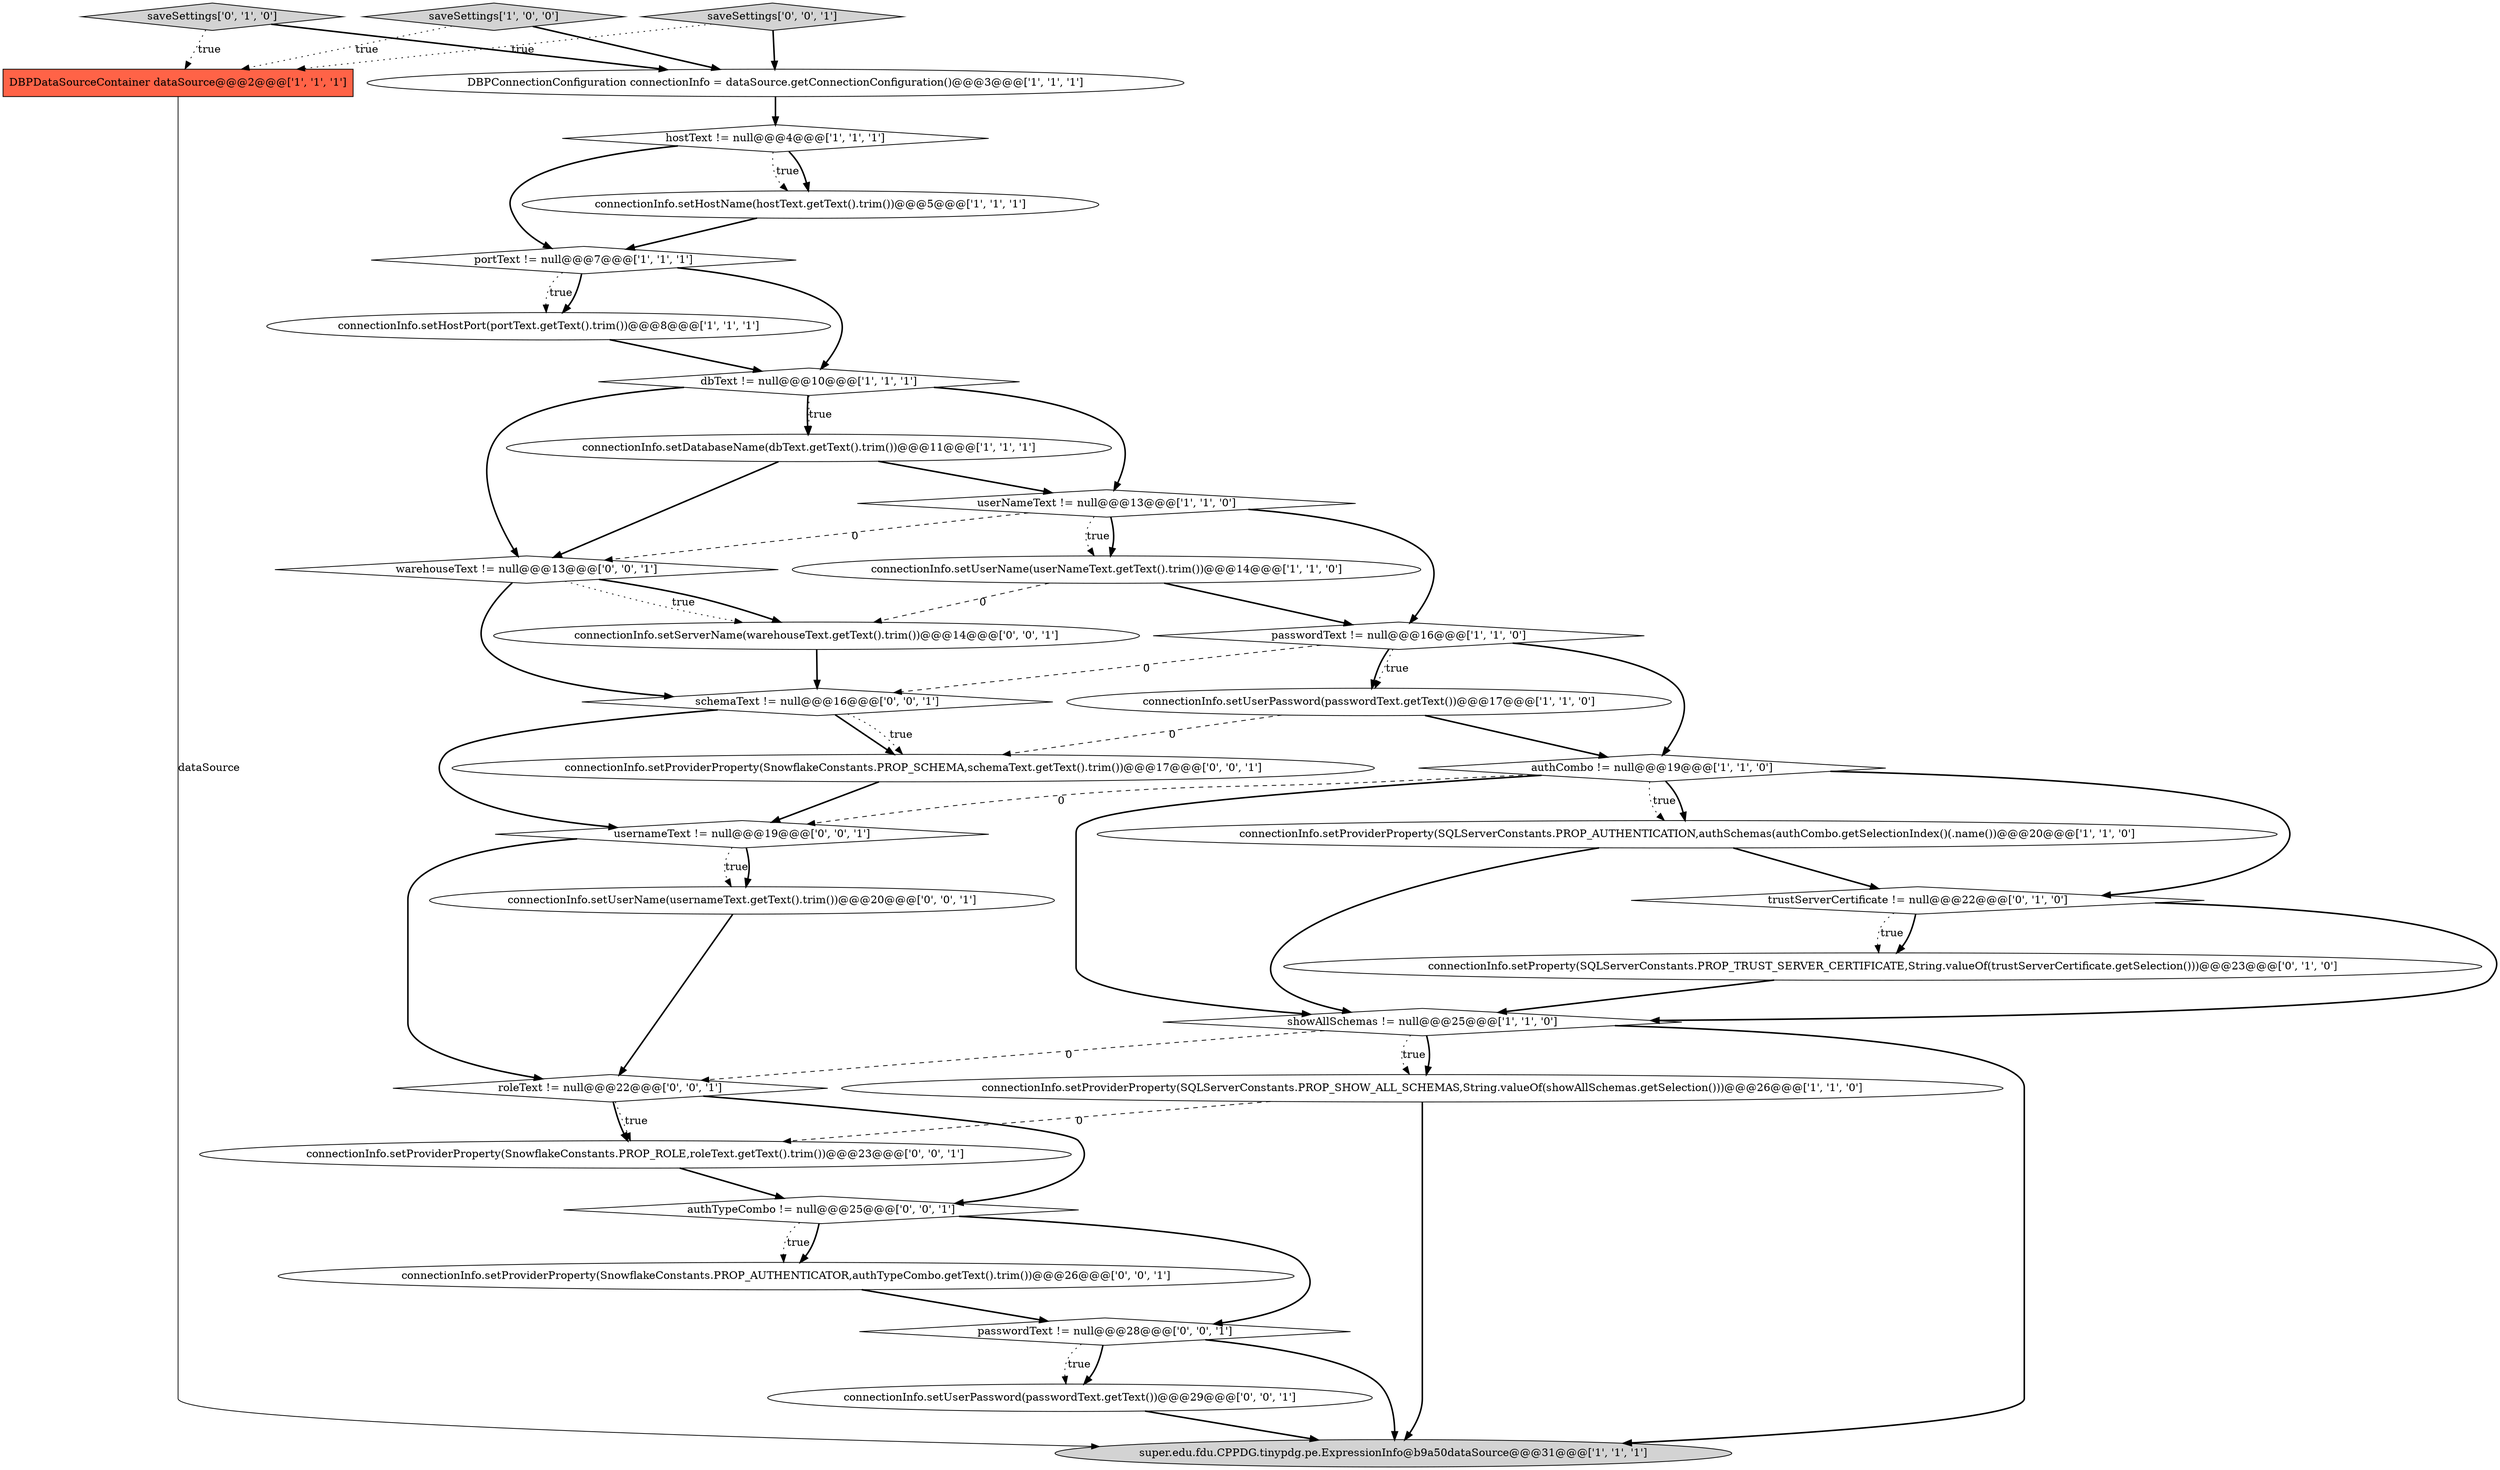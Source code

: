 digraph {
20 [style = filled, label = "trustServerCertificate != null@@@22@@@['0', '1', '0']", fillcolor = white, shape = diamond image = "AAA1AAABBB2BBB"];
11 [style = filled, label = "dbText != null@@@10@@@['1', '1', '1']", fillcolor = white, shape = diamond image = "AAA0AAABBB1BBB"];
2 [style = filled, label = "connectionInfo.setProviderProperty(SQLServerConstants.PROP_SHOW_ALL_SCHEMAS,String.valueOf(showAllSchemas.getSelection()))@@@26@@@['1', '1', '0']", fillcolor = white, shape = ellipse image = "AAA0AAABBB1BBB"];
25 [style = filled, label = "authTypeCombo != null@@@25@@@['0', '0', '1']", fillcolor = white, shape = diamond image = "AAA0AAABBB3BBB"];
28 [style = filled, label = "connectionInfo.setProviderProperty(SnowflakeConstants.PROP_AUTHENTICATOR,authTypeCombo.getText().trim())@@@26@@@['0', '0', '1']", fillcolor = white, shape = ellipse image = "AAA0AAABBB3BBB"];
4 [style = filled, label = "super.edu.fdu.CPPDG.tinypdg.pe.ExpressionInfo@b9a50dataSource@@@31@@@['1', '1', '1']", fillcolor = lightgray, shape = ellipse image = "AAA0AAABBB1BBB"];
8 [style = filled, label = "authCombo != null@@@19@@@['1', '1', '0']", fillcolor = white, shape = diamond image = "AAA0AAABBB1BBB"];
32 [style = filled, label = "usernameText != null@@@19@@@['0', '0', '1']", fillcolor = white, shape = diamond image = "AAA0AAABBB3BBB"];
29 [style = filled, label = "warehouseText != null@@@13@@@['0', '0', '1']", fillcolor = white, shape = diamond image = "AAA0AAABBB3BBB"];
5 [style = filled, label = "hostText != null@@@4@@@['1', '1', '1']", fillcolor = white, shape = diamond image = "AAA0AAABBB1BBB"];
10 [style = filled, label = "connectionInfo.setProviderProperty(SQLServerConstants.PROP_AUTHENTICATION,authSchemas(authCombo.getSelectionIndex()(.name())@@@20@@@['1', '1', '0']", fillcolor = white, shape = ellipse image = "AAA0AAABBB1BBB"];
15 [style = filled, label = "DBPConnectionConfiguration connectionInfo = dataSource.getConnectionConfiguration()@@@3@@@['1', '1', '1']", fillcolor = white, shape = ellipse image = "AAA0AAABBB1BBB"];
1 [style = filled, label = "connectionInfo.setDatabaseName(dbText.getText().trim())@@@11@@@['1', '1', '1']", fillcolor = white, shape = ellipse image = "AAA0AAABBB1BBB"];
16 [style = filled, label = "connectionInfo.setHostPort(portText.getText().trim())@@@8@@@['1', '1', '1']", fillcolor = white, shape = ellipse image = "AAA0AAABBB1BBB"];
24 [style = filled, label = "connectionInfo.setServerName(warehouseText.getText().trim())@@@14@@@['0', '0', '1']", fillcolor = white, shape = ellipse image = "AAA0AAABBB3BBB"];
23 [style = filled, label = "passwordText != null@@@28@@@['0', '0', '1']", fillcolor = white, shape = diamond image = "AAA0AAABBB3BBB"];
0 [style = filled, label = "connectionInfo.setHostName(hostText.getText().trim())@@@5@@@['1', '1', '1']", fillcolor = white, shape = ellipse image = "AAA0AAABBB1BBB"];
22 [style = filled, label = "schemaText != null@@@16@@@['0', '0', '1']", fillcolor = white, shape = diamond image = "AAA0AAABBB3BBB"];
31 [style = filled, label = "roleText != null@@@22@@@['0', '0', '1']", fillcolor = white, shape = diamond image = "AAA0AAABBB3BBB"];
18 [style = filled, label = "saveSettings['0', '1', '0']", fillcolor = lightgray, shape = diamond image = "AAA0AAABBB2BBB"];
7 [style = filled, label = "saveSettings['1', '0', '0']", fillcolor = lightgray, shape = diamond image = "AAA0AAABBB1BBB"];
19 [style = filled, label = "connectionInfo.setProperty(SQLServerConstants.PROP_TRUST_SERVER_CERTIFICATE,String.valueOf(trustServerCertificate.getSelection()))@@@23@@@['0', '1', '0']", fillcolor = white, shape = ellipse image = "AAA1AAABBB2BBB"];
21 [style = filled, label = "connectionInfo.setUserPassword(passwordText.getText())@@@29@@@['0', '0', '1']", fillcolor = white, shape = ellipse image = "AAA0AAABBB3BBB"];
3 [style = filled, label = "userNameText != null@@@13@@@['1', '1', '0']", fillcolor = white, shape = diamond image = "AAA0AAABBB1BBB"];
33 [style = filled, label = "connectionInfo.setProviderProperty(SnowflakeConstants.PROP_ROLE,roleText.getText().trim())@@@23@@@['0', '0', '1']", fillcolor = white, shape = ellipse image = "AAA0AAABBB3BBB"];
13 [style = filled, label = "passwordText != null@@@16@@@['1', '1', '0']", fillcolor = white, shape = diamond image = "AAA0AAABBB1BBB"];
26 [style = filled, label = "saveSettings['0', '0', '1']", fillcolor = lightgray, shape = diamond image = "AAA0AAABBB3BBB"];
12 [style = filled, label = "portText != null@@@7@@@['1', '1', '1']", fillcolor = white, shape = diamond image = "AAA0AAABBB1BBB"];
27 [style = filled, label = "connectionInfo.setProviderProperty(SnowflakeConstants.PROP_SCHEMA,schemaText.getText().trim())@@@17@@@['0', '0', '1']", fillcolor = white, shape = ellipse image = "AAA0AAABBB3BBB"];
6 [style = filled, label = "showAllSchemas != null@@@25@@@['1', '1', '0']", fillcolor = white, shape = diamond image = "AAA0AAABBB1BBB"];
17 [style = filled, label = "DBPDataSourceContainer dataSource@@@2@@@['1', '1', '1']", fillcolor = tomato, shape = box image = "AAA0AAABBB1BBB"];
14 [style = filled, label = "connectionInfo.setUserPassword(passwordText.getText())@@@17@@@['1', '1', '0']", fillcolor = white, shape = ellipse image = "AAA0AAABBB1BBB"];
30 [style = filled, label = "connectionInfo.setUserName(usernameText.getText().trim())@@@20@@@['0', '0', '1']", fillcolor = white, shape = ellipse image = "AAA0AAABBB3BBB"];
9 [style = filled, label = "connectionInfo.setUserName(userNameText.getText().trim())@@@14@@@['1', '1', '0']", fillcolor = white, shape = ellipse image = "AAA0AAABBB1BBB"];
8->10 [style = dotted, label="true"];
25->23 [style = bold, label=""];
5->0 [style = dotted, label="true"];
11->3 [style = bold, label=""];
11->29 [style = bold, label=""];
29->24 [style = dotted, label="true"];
6->31 [style = dashed, label="0"];
14->27 [style = dashed, label="0"];
19->6 [style = bold, label=""];
2->4 [style = bold, label=""];
6->4 [style = bold, label=""];
10->6 [style = bold, label=""];
20->6 [style = bold, label=""];
7->17 [style = dotted, label="true"];
3->29 [style = dashed, label="0"];
12->16 [style = dotted, label="true"];
13->22 [style = dashed, label="0"];
22->27 [style = bold, label=""];
31->33 [style = dotted, label="true"];
9->13 [style = bold, label=""];
1->29 [style = bold, label=""];
28->23 [style = bold, label=""];
27->32 [style = bold, label=""];
32->30 [style = dotted, label="true"];
11->1 [style = bold, label=""];
8->6 [style = bold, label=""];
3->13 [style = bold, label=""];
2->33 [style = dashed, label="0"];
6->2 [style = bold, label=""];
24->22 [style = bold, label=""];
20->19 [style = bold, label=""];
12->16 [style = bold, label=""];
22->32 [style = bold, label=""];
30->31 [style = bold, label=""];
23->21 [style = bold, label=""];
22->27 [style = dotted, label="true"];
25->28 [style = dotted, label="true"];
5->0 [style = bold, label=""];
1->3 [style = bold, label=""];
25->28 [style = bold, label=""];
26->15 [style = bold, label=""];
18->17 [style = dotted, label="true"];
0->12 [style = bold, label=""];
23->21 [style = dotted, label="true"];
32->31 [style = bold, label=""];
11->1 [style = dotted, label="true"];
8->32 [style = dashed, label="0"];
3->9 [style = bold, label=""];
18->15 [style = bold, label=""];
14->8 [style = bold, label=""];
15->5 [style = bold, label=""];
29->22 [style = bold, label=""];
5->12 [style = bold, label=""];
12->11 [style = bold, label=""];
7->15 [style = bold, label=""];
32->30 [style = bold, label=""];
20->19 [style = dotted, label="true"];
13->8 [style = bold, label=""];
29->24 [style = bold, label=""];
6->2 [style = dotted, label="true"];
13->14 [style = bold, label=""];
31->33 [style = bold, label=""];
33->25 [style = bold, label=""];
16->11 [style = bold, label=""];
23->4 [style = bold, label=""];
21->4 [style = bold, label=""];
3->9 [style = dotted, label="true"];
8->20 [style = bold, label=""];
8->10 [style = bold, label=""];
31->25 [style = bold, label=""];
17->4 [style = solid, label="dataSource"];
13->14 [style = dotted, label="true"];
26->17 [style = dotted, label="true"];
9->24 [style = dashed, label="0"];
10->20 [style = bold, label=""];
}
